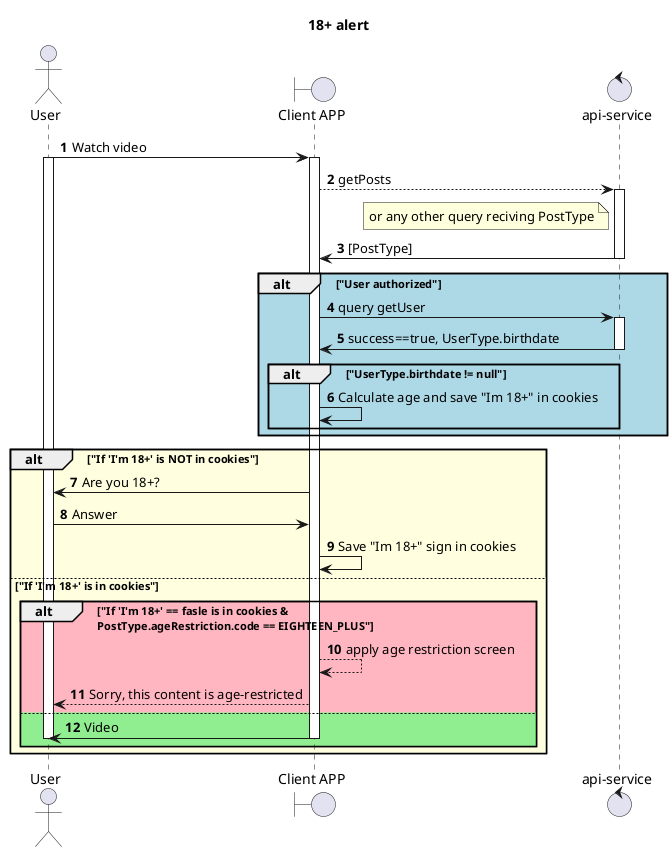@startuml
'Return age restriction from back end??
title "18+ alert"

actor "User" as U
boundary "Client APP" as UI
control "api-service" as AC
autonumber

U -> UI: Watch video
activate U
activate UI

UI --> AC: getPosts
activate AC
note left AC
or any other query reciving PostType
end note
AC -> UI: [PostType]
deactivate AC

'проверить на наличие признака мне больше 18 в куках

alt #LightBlue "User authorized"
'проверить на авторство (авторам всегда даем смотреть видео)
UI -> AC: query getUser
activate AC
AC -> UI: success==true, UserType.birthdate
deactivate AC

alt "UserType.birthdate != null"
UI -> UI: Calculate age and save "Im 18+" in cookies
'Request getPosts with ageRestrictions 
'If Post age restriction > User.age -> black scrin on preview or post page
end alt
end alt


'Reqeust confirmation that user older than 18+
alt #LightYellow "If 'I'm 18+' is NOT in cookies"
UI -> U: Are you 18+?
U -> UI: Answer
UI -> UI: Save "Im 18+" sign in cookies
else "If 'I'm 18+' is in cookies"
alt #LightPink "If 'I'm 18+' == fasle is in cookies & \nPostType.ageRestriction.code == EIGHTEEN_PLUS"

UI --> UI: apply age restriction screen
UI --> U: Sorry, this content is age-restricted
else #LightGreen

UI -> U: Video
deactivate UI
deactivate U

end alt
end alt
@enduml